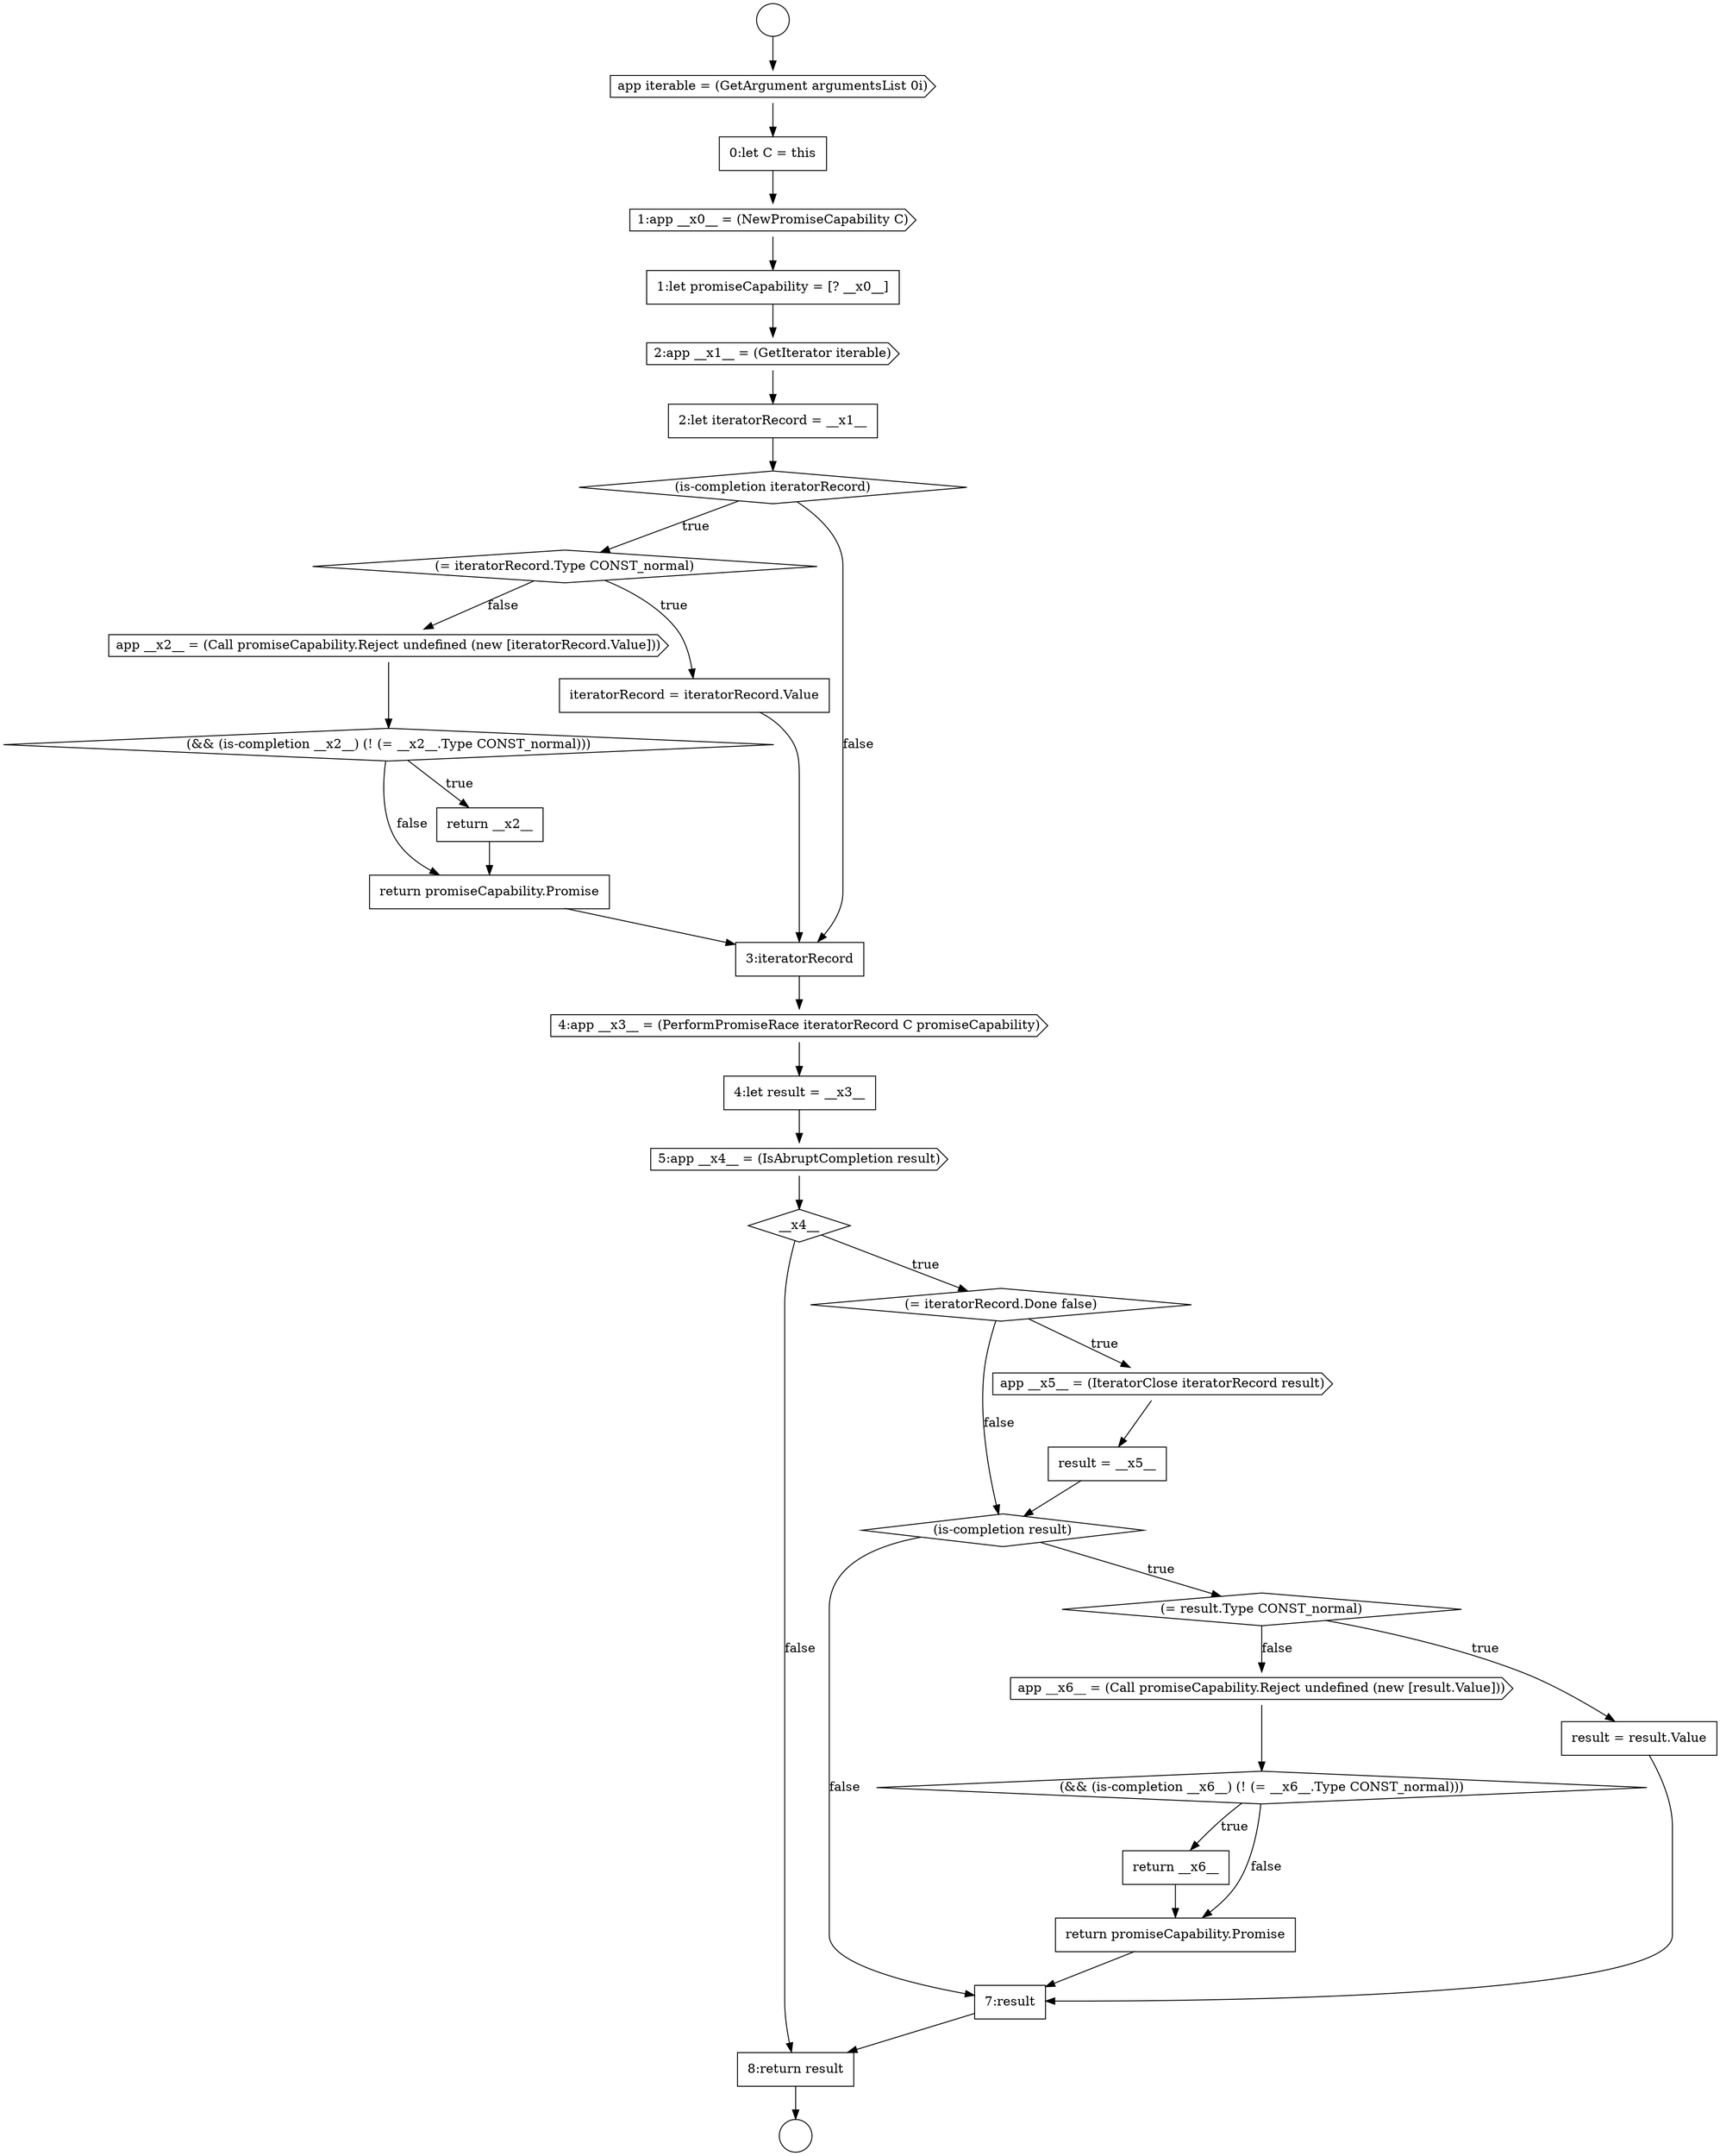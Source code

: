 digraph {
  node18723 [shape=diamond, label=<<font color="black">(is-completion iteratorRecord)</font>> color="black" fillcolor="white" style=filled]
  node18741 [shape=cds, label=<<font color="black">app __x6__ = (Call promiseCapability.Reject undefined (new [result.Value]))</font>> color="black" fillcolor="white" style=filled]
  node18733 [shape=cds, label=<<font color="black">5:app __x4__ = (IsAbruptCompletion result)</font>> color="black" fillcolor="white" style=filled]
  node18737 [shape=none, margin=0, label=<<font color="black">
    <table border="0" cellborder="1" cellspacing="0" cellpadding="10">
      <tr><td align="left">result = __x5__</td></tr>
    </table>
  </font>> color="black" fillcolor="white" style=filled]
  node18742 [shape=diamond, label=<<font color="black">(&amp;&amp; (is-completion __x6__) (! (= __x6__.Type CONST_normal)))</font>> color="black" fillcolor="white" style=filled]
  node18738 [shape=diamond, label=<<font color="black">(is-completion result)</font>> color="black" fillcolor="white" style=filled]
  node18736 [shape=cds, label=<<font color="black">app __x5__ = (IteratorClose iteratorRecord result)</font>> color="black" fillcolor="white" style=filled]
  node18726 [shape=cds, label=<<font color="black">app __x2__ = (Call promiseCapability.Reject undefined (new [iteratorRecord.Value]))</font>> color="black" fillcolor="white" style=filled]
  node18721 [shape=cds, label=<<font color="black">2:app __x1__ = (GetIterator iterable)</font>> color="black" fillcolor="white" style=filled]
  node18743 [shape=none, margin=0, label=<<font color="black">
    <table border="0" cellborder="1" cellspacing="0" cellpadding="10">
      <tr><td align="left">return __x6__</td></tr>
    </table>
  </font>> color="black" fillcolor="white" style=filled]
  node18731 [shape=cds, label=<<font color="black">4:app __x3__ = (PerformPromiseRace iteratorRecord C promiseCapability)</font>> color="black" fillcolor="white" style=filled]
  node18720 [shape=none, margin=0, label=<<font color="black">
    <table border="0" cellborder="1" cellspacing="0" cellpadding="10">
      <tr><td align="left">1:let promiseCapability = [? __x0__]</td></tr>
    </table>
  </font>> color="black" fillcolor="white" style=filled]
  node18744 [shape=none, margin=0, label=<<font color="black">
    <table border="0" cellborder="1" cellspacing="0" cellpadding="10">
      <tr><td align="left">return promiseCapability.Promise</td></tr>
    </table>
  </font>> color="black" fillcolor="white" style=filled]
  node18734 [shape=diamond, label=<<font color="black">__x4__</font>> color="black" fillcolor="white" style=filled]
  node18740 [shape=none, margin=0, label=<<font color="black">
    <table border="0" cellborder="1" cellspacing="0" cellpadding="10">
      <tr><td align="left">result = result.Value</td></tr>
    </table>
  </font>> color="black" fillcolor="white" style=filled]
  node18746 [shape=none, margin=0, label=<<font color="black">
    <table border="0" cellborder="1" cellspacing="0" cellpadding="10">
      <tr><td align="left">8:return result</td></tr>
    </table>
  </font>> color="black" fillcolor="white" style=filled]
  node18729 [shape=none, margin=0, label=<<font color="black">
    <table border="0" cellborder="1" cellspacing="0" cellpadding="10">
      <tr><td align="left">return promiseCapability.Promise</td></tr>
    </table>
  </font>> color="black" fillcolor="white" style=filled]
  node18728 [shape=none, margin=0, label=<<font color="black">
    <table border="0" cellborder="1" cellspacing="0" cellpadding="10">
      <tr><td align="left">return __x2__</td></tr>
    </table>
  </font>> color="black" fillcolor="white" style=filled]
  node18717 [shape=cds, label=<<font color="black">app iterable = (GetArgument argumentsList 0i)</font>> color="black" fillcolor="white" style=filled]
  node18725 [shape=none, margin=0, label=<<font color="black">
    <table border="0" cellborder="1" cellspacing="0" cellpadding="10">
      <tr><td align="left">iteratorRecord = iteratorRecord.Value</td></tr>
    </table>
  </font>> color="black" fillcolor="white" style=filled]
  node18722 [shape=none, margin=0, label=<<font color="black">
    <table border="0" cellborder="1" cellspacing="0" cellpadding="10">
      <tr><td align="left">2:let iteratorRecord = __x1__</td></tr>
    </table>
  </font>> color="black" fillcolor="white" style=filled]
  node18732 [shape=none, margin=0, label=<<font color="black">
    <table border="0" cellborder="1" cellspacing="0" cellpadding="10">
      <tr><td align="left">4:let result = __x3__</td></tr>
    </table>
  </font>> color="black" fillcolor="white" style=filled]
  node18735 [shape=diamond, label=<<font color="black">(= iteratorRecord.Done false)</font>> color="black" fillcolor="white" style=filled]
  node18718 [shape=none, margin=0, label=<<font color="black">
    <table border="0" cellborder="1" cellspacing="0" cellpadding="10">
      <tr><td align="left">0:let C = this</td></tr>
    </table>
  </font>> color="black" fillcolor="white" style=filled]
  node18745 [shape=none, margin=0, label=<<font color="black">
    <table border="0" cellborder="1" cellspacing="0" cellpadding="10">
      <tr><td align="left">7:result</td></tr>
    </table>
  </font>> color="black" fillcolor="white" style=filled]
  node18739 [shape=diamond, label=<<font color="black">(= result.Type CONST_normal)</font>> color="black" fillcolor="white" style=filled]
  node18715 [shape=circle label=" " color="black" fillcolor="white" style=filled]
  node18727 [shape=diamond, label=<<font color="black">(&amp;&amp; (is-completion __x2__) (! (= __x2__.Type CONST_normal)))</font>> color="black" fillcolor="white" style=filled]
  node18724 [shape=diamond, label=<<font color="black">(= iteratorRecord.Type CONST_normal)</font>> color="black" fillcolor="white" style=filled]
  node18730 [shape=none, margin=0, label=<<font color="black">
    <table border="0" cellborder="1" cellspacing="0" cellpadding="10">
      <tr><td align="left">3:iteratorRecord</td></tr>
    </table>
  </font>> color="black" fillcolor="white" style=filled]
  node18716 [shape=circle label=" " color="black" fillcolor="white" style=filled]
  node18719 [shape=cds, label=<<font color="black">1:app __x0__ = (NewPromiseCapability C)</font>> color="black" fillcolor="white" style=filled]
  node18734 -> node18735 [label=<<font color="black">true</font>> color="black"]
  node18734 -> node18746 [label=<<font color="black">false</font>> color="black"]
  node18733 -> node18734 [ color="black"]
  node18725 -> node18730 [ color="black"]
  node18722 -> node18723 [ color="black"]
  node18729 -> node18730 [ color="black"]
  node18740 -> node18745 [ color="black"]
  node18726 -> node18727 [ color="black"]
  node18738 -> node18739 [label=<<font color="black">true</font>> color="black"]
  node18738 -> node18745 [label=<<font color="black">false</font>> color="black"]
  node18728 -> node18729 [ color="black"]
  node18737 -> node18738 [ color="black"]
  node18723 -> node18724 [label=<<font color="black">true</font>> color="black"]
  node18723 -> node18730 [label=<<font color="black">false</font>> color="black"]
  node18739 -> node18740 [label=<<font color="black">true</font>> color="black"]
  node18739 -> node18741 [label=<<font color="black">false</font>> color="black"]
  node18724 -> node18725 [label=<<font color="black">true</font>> color="black"]
  node18724 -> node18726 [label=<<font color="black">false</font>> color="black"]
  node18717 -> node18718 [ color="black"]
  node18746 -> node18716 [ color="black"]
  node18742 -> node18743 [label=<<font color="black">true</font>> color="black"]
  node18742 -> node18744 [label=<<font color="black">false</font>> color="black"]
  node18727 -> node18728 [label=<<font color="black">true</font>> color="black"]
  node18727 -> node18729 [label=<<font color="black">false</font>> color="black"]
  node18731 -> node18732 [ color="black"]
  node18741 -> node18742 [ color="black"]
  node18745 -> node18746 [ color="black"]
  node18744 -> node18745 [ color="black"]
  node18718 -> node18719 [ color="black"]
  node18721 -> node18722 [ color="black"]
  node18720 -> node18721 [ color="black"]
  node18736 -> node18737 [ color="black"]
  node18743 -> node18744 [ color="black"]
  node18719 -> node18720 [ color="black"]
  node18732 -> node18733 [ color="black"]
  node18715 -> node18717 [ color="black"]
  node18735 -> node18736 [label=<<font color="black">true</font>> color="black"]
  node18735 -> node18738 [label=<<font color="black">false</font>> color="black"]
  node18730 -> node18731 [ color="black"]
}
